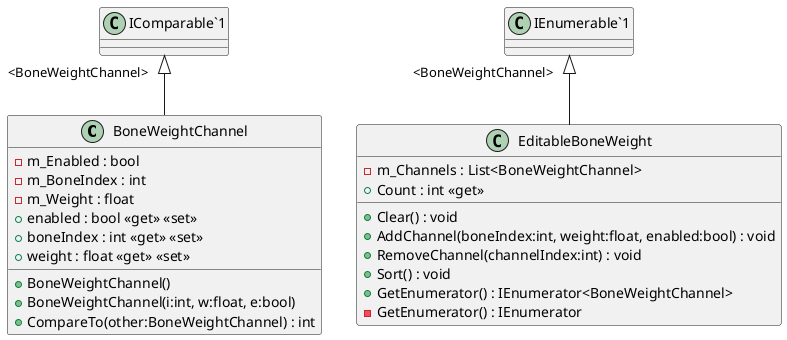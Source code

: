 @startuml
class BoneWeightChannel {
    - m_Enabled : bool
    - m_BoneIndex : int
    - m_Weight : float
    + enabled : bool <<get>> <<set>>
    + boneIndex : int <<get>> <<set>>
    + weight : float <<get>> <<set>>
    + BoneWeightChannel()
    + BoneWeightChannel(i:int, w:float, e:bool)
    + CompareTo(other:BoneWeightChannel) : int
}
class EditableBoneWeight {
    - m_Channels : List<BoneWeightChannel>
    + Count : int <<get>>
    + Clear() : void
    + AddChannel(boneIndex:int, weight:float, enabled:bool) : void
    + RemoveChannel(channelIndex:int) : void
    + Sort() : void
    + GetEnumerator() : IEnumerator<BoneWeightChannel>
    - GetEnumerator() : IEnumerator
}
"IComparable`1" "<BoneWeightChannel>" <|-- BoneWeightChannel
"IEnumerable`1" "<BoneWeightChannel>" <|-- EditableBoneWeight
@enduml
